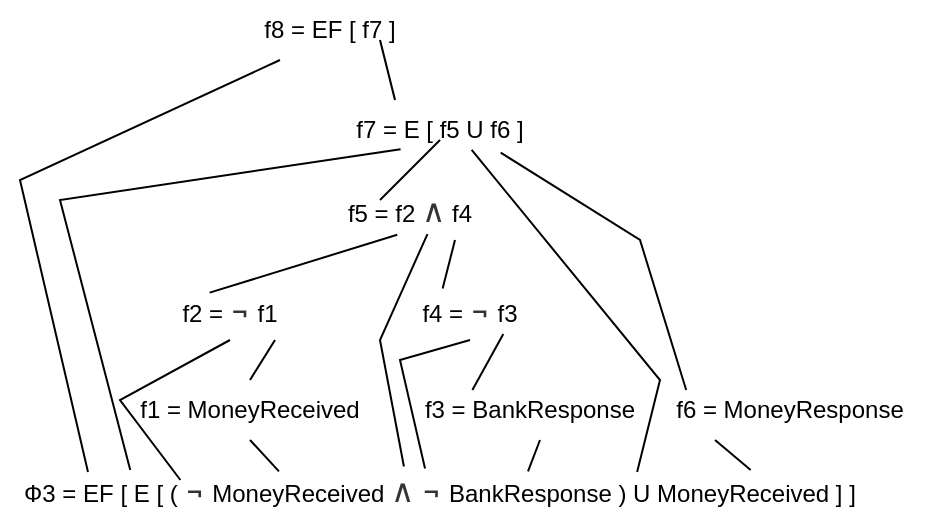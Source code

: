 <mxfile version="26.0.6">
  <diagram name="Страница — 1" id="VzCEovMwz_sihKzQtYCU">
    <mxGraphModel dx="989" dy="514" grid="1" gridSize="10" guides="1" tooltips="1" connect="1" arrows="1" fold="1" page="1" pageScale="1" pageWidth="500" pageHeight="300" math="0" shadow="0">
      <root>
        <mxCell id="0" />
        <mxCell id="1" parent="0" />
        <mxCell id="YSPF_yS68U6jwQ297TWY-17" value="f8 = EF [ f7 ]" style="text;html=1;align=center;verticalAlign=middle;whiteSpace=wrap;rounded=0;" vertex="1" parent="1">
          <mxGeometry x="150" y="20" width="90" height="30" as="geometry" />
        </mxCell>
        <mxCell id="YSPF_yS68U6jwQ297TWY-18" value="f7 = E [ f5 U f6 ]" style="text;html=1;align=center;verticalAlign=middle;whiteSpace=wrap;rounded=0;" vertex="1" parent="1">
          <mxGeometry x="205" y="70" width="90" height="30" as="geometry" />
        </mxCell>
        <mxCell id="YSPF_yS68U6jwQ297TWY-19" value="f4 =&amp;nbsp;&lt;span style=&quot;color: rgb(51, 51, 51); font-family: &amp;quot;YS Text&amp;quot;, -apple-system, BlinkMacSystemFont, Arial, Helvetica, sans-serif; font-size: 16px; text-align: start; background-color: rgb(255, 255, 255);&quot;&gt;¬&lt;/span&gt;&amp;nbsp;f3" style="text;html=1;align=center;verticalAlign=middle;whiteSpace=wrap;rounded=0;" vertex="1" parent="1">
          <mxGeometry x="220" y="160" width="90" height="30" as="geometry" />
        </mxCell>
        <mxCell id="YSPF_yS68U6jwQ297TWY-20" value="f5 = f2&amp;nbsp;&lt;span style=&quot;color: rgb(51, 51, 51); font-family: &amp;quot;YS Text&amp;quot;, -apple-system, BlinkMacSystemFont, Arial, Helvetica, sans-serif; font-size: 16px; text-align: start; background-color: rgb(255, 255, 255);&quot;&gt;∧&lt;/span&gt;&amp;nbsp;f4" style="text;html=1;align=center;verticalAlign=middle;whiteSpace=wrap;rounded=0;" vertex="1" parent="1">
          <mxGeometry x="190" y="110" width="90" height="30" as="geometry" />
        </mxCell>
        <mxCell id="YSPF_yS68U6jwQ297TWY-21" value="f2 =&amp;nbsp;&lt;span style=&quot;color: rgb(51, 51, 51); font-family: &amp;quot;YS Text&amp;quot;, -apple-system, BlinkMacSystemFont, Arial, Helvetica, sans-serif; font-size: 16px; text-align: start; background-color: rgb(255, 255, 255);&quot;&gt;¬&lt;/span&gt;&amp;nbsp;f1" style="text;html=1;align=center;verticalAlign=middle;whiteSpace=wrap;rounded=0;" vertex="1" parent="1">
          <mxGeometry x="100" y="160" width="90" height="30" as="geometry" />
        </mxCell>
        <mxCell id="YSPF_yS68U6jwQ297TWY-22" value="f1 = MoneyReceived" style="text;html=1;align=center;verticalAlign=middle;whiteSpace=wrap;rounded=0;" vertex="1" parent="1">
          <mxGeometry x="80" y="210" width="150" height="30" as="geometry" />
        </mxCell>
        <mxCell id="YSPF_yS68U6jwQ297TWY-23" value="f3 = BankResponse" style="text;html=1;align=center;verticalAlign=middle;whiteSpace=wrap;rounded=0;" vertex="1" parent="1">
          <mxGeometry x="220" y="210" width="150" height="30" as="geometry" />
        </mxCell>
        <mxCell id="YSPF_yS68U6jwQ297TWY-24" value="f6 = MoneyResponse" style="text;html=1;align=center;verticalAlign=middle;whiteSpace=wrap;rounded=0;" vertex="1" parent="1">
          <mxGeometry x="350" y="210" width="150" height="30" as="geometry" />
        </mxCell>
        <mxCell id="YSPF_yS68U6jwQ297TWY-25" value="Ф3 = EF [ E [ (&amp;nbsp;&lt;span style=&quot;color: rgb(51, 51, 51); font-family: &amp;quot;YS Text&amp;quot;, -apple-system, BlinkMacSystemFont, Arial, Helvetica, sans-serif; font-size: 16px; text-align: start; background-color: rgb(255, 255, 255);&quot;&gt;¬&lt;/span&gt;&amp;nbsp;MoneyReceived&amp;nbsp;&lt;span style=&quot;color: rgb(51, 51, 51); font-family: &amp;quot;YS Text&amp;quot;, -apple-system, BlinkMacSystemFont, Arial, Helvetica, sans-serif; font-size: 16px; text-align: start; background-color: rgb(255, 255, 255);&quot;&gt;∧&lt;/span&gt;&amp;nbsp;&lt;span style=&quot;color: rgb(51, 51, 51); font-family: &amp;quot;YS Text&amp;quot;, -apple-system, BlinkMacSystemFont, Arial, Helvetica, sans-serif; font-size: 16px; text-align: start; background-color: rgb(255, 255, 255);&quot;&gt;¬&lt;/span&gt;&amp;nbsp;BankResponse ) U MoneyReceived ] ]" style="text;html=1;align=center;verticalAlign=middle;whiteSpace=wrap;rounded=0;" vertex="1" parent="1">
          <mxGeometry x="30" y="250" width="440" height="30" as="geometry" />
        </mxCell>
        <mxCell id="YSPF_yS68U6jwQ297TWY-26" value="" style="endArrow=none;html=1;rounded=0;exitX=0.1;exitY=0.2;exitDx=0;exitDy=0;exitPerimeter=0;" edge="1" parent="1" source="YSPF_yS68U6jwQ297TWY-25">
          <mxGeometry width="50" height="50" relative="1" as="geometry">
            <mxPoint x="120" y="100" as="sourcePoint" />
            <mxPoint x="170" y="50" as="targetPoint" />
            <Array as="points">
              <mxPoint x="40" y="110" />
            </Array>
          </mxGeometry>
        </mxCell>
        <mxCell id="YSPF_yS68U6jwQ297TWY-27" value="" style="endArrow=none;html=1;rounded=0;entryX=0.281;entryY=0.821;entryDx=0;entryDy=0;entryPerimeter=0;exitX=0.148;exitY=0.166;exitDx=0;exitDy=0;exitPerimeter=0;" edge="1" parent="1" source="YSPF_yS68U6jwQ297TWY-25" target="YSPF_yS68U6jwQ297TWY-18">
          <mxGeometry width="50" height="50" relative="1" as="geometry">
            <mxPoint x="160" y="140" as="sourcePoint" />
            <mxPoint x="210" y="90" as="targetPoint" />
            <Array as="points">
              <mxPoint x="60" y="120" />
            </Array>
          </mxGeometry>
        </mxCell>
        <mxCell id="YSPF_yS68U6jwQ297TWY-28" value="" style="endArrow=none;html=1;rounded=0;exitX=0.25;exitY=0;exitDx=0;exitDy=0;" edge="1" parent="1" source="YSPF_yS68U6jwQ297TWY-18">
          <mxGeometry width="50" height="50" relative="1" as="geometry">
            <mxPoint x="170" y="90" as="sourcePoint" />
            <mxPoint x="220" y="40" as="targetPoint" />
          </mxGeometry>
        </mxCell>
        <mxCell id="YSPF_yS68U6jwQ297TWY-29" value="" style="endArrow=none;html=1;rounded=0;" edge="1" parent="1">
          <mxGeometry width="50" height="50" relative="1" as="geometry">
            <mxPoint x="220" y="120" as="sourcePoint" />
            <mxPoint x="250" y="90" as="targetPoint" />
          </mxGeometry>
        </mxCell>
        <mxCell id="YSPF_yS68U6jwQ297TWY-30" value="" style="endArrow=none;html=1;rounded=0;entryX=0.837;entryY=0.878;entryDx=0;entryDy=0;entryPerimeter=0;exitX=0.154;exitY=0.166;exitDx=0;exitDy=0;exitPerimeter=0;" edge="1" parent="1" source="YSPF_yS68U6jwQ297TWY-24" target="YSPF_yS68U6jwQ297TWY-18">
          <mxGeometry width="50" height="50" relative="1" as="geometry">
            <mxPoint x="380" y="170" as="sourcePoint" />
            <mxPoint x="430" y="120" as="targetPoint" />
            <Array as="points">
              <mxPoint x="350" y="140" />
            </Array>
          </mxGeometry>
        </mxCell>
        <mxCell id="YSPF_yS68U6jwQ297TWY-31" value="" style="endArrow=none;html=1;rounded=0;entryX=0.676;entryY=0.832;entryDx=0;entryDy=0;entryPerimeter=0;exitX=0.724;exitY=0.2;exitDx=0;exitDy=0;exitPerimeter=0;" edge="1" parent="1" source="YSPF_yS68U6jwQ297TWY-25" target="YSPF_yS68U6jwQ297TWY-18">
          <mxGeometry width="50" height="50" relative="1" as="geometry">
            <mxPoint x="200" y="180" as="sourcePoint" />
            <mxPoint x="250" y="130" as="targetPoint" />
            <Array as="points">
              <mxPoint x="360" y="210" />
            </Array>
          </mxGeometry>
        </mxCell>
        <mxCell id="YSPF_yS68U6jwQ297TWY-32" value="" style="endArrow=none;html=1;rounded=0;entryX=0.25;entryY=1;entryDx=0;entryDy=0;exitX=0.853;exitY=0.166;exitDx=0;exitDy=0;exitPerimeter=0;" edge="1" parent="1" source="YSPF_yS68U6jwQ297TWY-25" target="YSPF_yS68U6jwQ297TWY-24">
          <mxGeometry width="50" height="50" relative="1" as="geometry">
            <mxPoint x="360" y="290" as="sourcePoint" />
            <mxPoint x="410" y="240" as="targetPoint" />
          </mxGeometry>
        </mxCell>
        <mxCell id="YSPF_yS68U6jwQ297TWY-33" value="" style="endArrow=none;html=1;rounded=0;exitX=0.387;exitY=0.211;exitDx=0;exitDy=0;exitPerimeter=0;entryX=0.429;entryY=0.913;entryDx=0;entryDy=0;entryPerimeter=0;" edge="1" parent="1" source="YSPF_yS68U6jwQ297TWY-21" target="YSPF_yS68U6jwQ297TWY-20">
          <mxGeometry width="50" height="50" relative="1" as="geometry">
            <mxPoint x="180" y="180" as="sourcePoint" />
            <mxPoint x="230" y="130" as="targetPoint" />
          </mxGeometry>
        </mxCell>
        <mxCell id="YSPF_yS68U6jwQ297TWY-35" value="" style="endArrow=none;html=1;rounded=0;entryX=0.75;entryY=1;entryDx=0;entryDy=0;exitX=0.348;exitY=0.143;exitDx=0;exitDy=0;exitPerimeter=0;" edge="1" parent="1" source="YSPF_yS68U6jwQ297TWY-19" target="YSPF_yS68U6jwQ297TWY-20">
          <mxGeometry width="50" height="50" relative="1" as="geometry">
            <mxPoint x="170" y="220" as="sourcePoint" />
            <mxPoint x="220" y="170" as="targetPoint" />
          </mxGeometry>
        </mxCell>
        <mxCell id="YSPF_yS68U6jwQ297TWY-36" value="" style="endArrow=none;html=1;rounded=0;entryX=0.597;entryY=0.901;entryDx=0;entryDy=0;entryPerimeter=0;exitX=0.459;exitY=0.108;exitDx=0;exitDy=0;exitPerimeter=0;" edge="1" parent="1" source="YSPF_yS68U6jwQ297TWY-25" target="YSPF_yS68U6jwQ297TWY-20">
          <mxGeometry width="50" height="50" relative="1" as="geometry">
            <mxPoint x="180" y="220" as="sourcePoint" />
            <mxPoint x="230" y="170" as="targetPoint" />
            <Array as="points">
              <mxPoint x="220" y="190" />
            </Array>
          </mxGeometry>
        </mxCell>
        <mxCell id="YSPF_yS68U6jwQ297TWY-37" value="" style="endArrow=none;html=1;rounded=0;entryX=0.685;entryY=0.901;entryDx=0;entryDy=0;entryPerimeter=0;exitX=0.308;exitY=0.166;exitDx=0;exitDy=0;exitPerimeter=0;" edge="1" parent="1" source="YSPF_yS68U6jwQ297TWY-23" target="YSPF_yS68U6jwQ297TWY-19">
          <mxGeometry width="50" height="50" relative="1" as="geometry">
            <mxPoint x="230" y="240" as="sourcePoint" />
            <mxPoint x="280" y="190" as="targetPoint" />
          </mxGeometry>
        </mxCell>
        <mxCell id="YSPF_yS68U6jwQ297TWY-38" value="" style="endArrow=none;html=1;rounded=0;entryX=0.5;entryY=1;entryDx=0;entryDy=0;exitX=0.483;exitY=0.143;exitDx=0;exitDy=0;exitPerimeter=0;" edge="1" parent="1" source="YSPF_yS68U6jwQ297TWY-25" target="YSPF_yS68U6jwQ297TWY-19">
          <mxGeometry width="50" height="50" relative="1" as="geometry">
            <mxPoint x="210" y="260" as="sourcePoint" />
            <mxPoint x="260" y="210" as="targetPoint" />
            <Array as="points">
              <mxPoint x="230" y="200" />
            </Array>
          </mxGeometry>
        </mxCell>
        <mxCell id="YSPF_yS68U6jwQ297TWY-39" value="" style="endArrow=none;html=1;rounded=0;entryX=0.5;entryY=1;entryDx=0;entryDy=0;exitX=0.205;exitY=0.333;exitDx=0;exitDy=0;exitPerimeter=0;" edge="1" parent="1" source="YSPF_yS68U6jwQ297TWY-25" target="YSPF_yS68U6jwQ297TWY-21">
          <mxGeometry width="50" height="50" relative="1" as="geometry">
            <mxPoint x="40" y="240" as="sourcePoint" />
            <mxPoint x="90" y="190" as="targetPoint" />
            <Array as="points">
              <mxPoint x="90" y="220" />
            </Array>
          </mxGeometry>
        </mxCell>
        <mxCell id="YSPF_yS68U6jwQ297TWY-40" value="" style="endArrow=none;html=1;rounded=0;entryX=0.75;entryY=1;entryDx=0;entryDy=0;exitX=0.5;exitY=0;exitDx=0;exitDy=0;" edge="1" parent="1" source="YSPF_yS68U6jwQ297TWY-22" target="YSPF_yS68U6jwQ297TWY-21">
          <mxGeometry width="50" height="50" relative="1" as="geometry">
            <mxPoint x="80" y="200" as="sourcePoint" />
            <mxPoint x="130" y="150" as="targetPoint" />
          </mxGeometry>
        </mxCell>
        <mxCell id="YSPF_yS68U6jwQ297TWY-41" value="" style="endArrow=none;html=1;rounded=0;entryX=0.5;entryY=1;entryDx=0;entryDy=0;exitX=0.317;exitY=0.189;exitDx=0;exitDy=0;exitPerimeter=0;" edge="1" parent="1" source="YSPF_yS68U6jwQ297TWY-25" target="YSPF_yS68U6jwQ297TWY-22">
          <mxGeometry width="50" height="50" relative="1" as="geometry">
            <mxPoint x="20" y="290" as="sourcePoint" />
            <mxPoint x="70" y="240" as="targetPoint" />
          </mxGeometry>
        </mxCell>
        <mxCell id="YSPF_yS68U6jwQ297TWY-42" value="" style="endArrow=none;html=1;rounded=0;exitX=0.6;exitY=0.189;exitDx=0;exitDy=0;exitPerimeter=0;" edge="1" parent="1" source="YSPF_yS68U6jwQ297TWY-25">
          <mxGeometry width="50" height="50" relative="1" as="geometry">
            <mxPoint x="250" y="290" as="sourcePoint" />
            <mxPoint x="300" y="240" as="targetPoint" />
          </mxGeometry>
        </mxCell>
      </root>
    </mxGraphModel>
  </diagram>
</mxfile>
